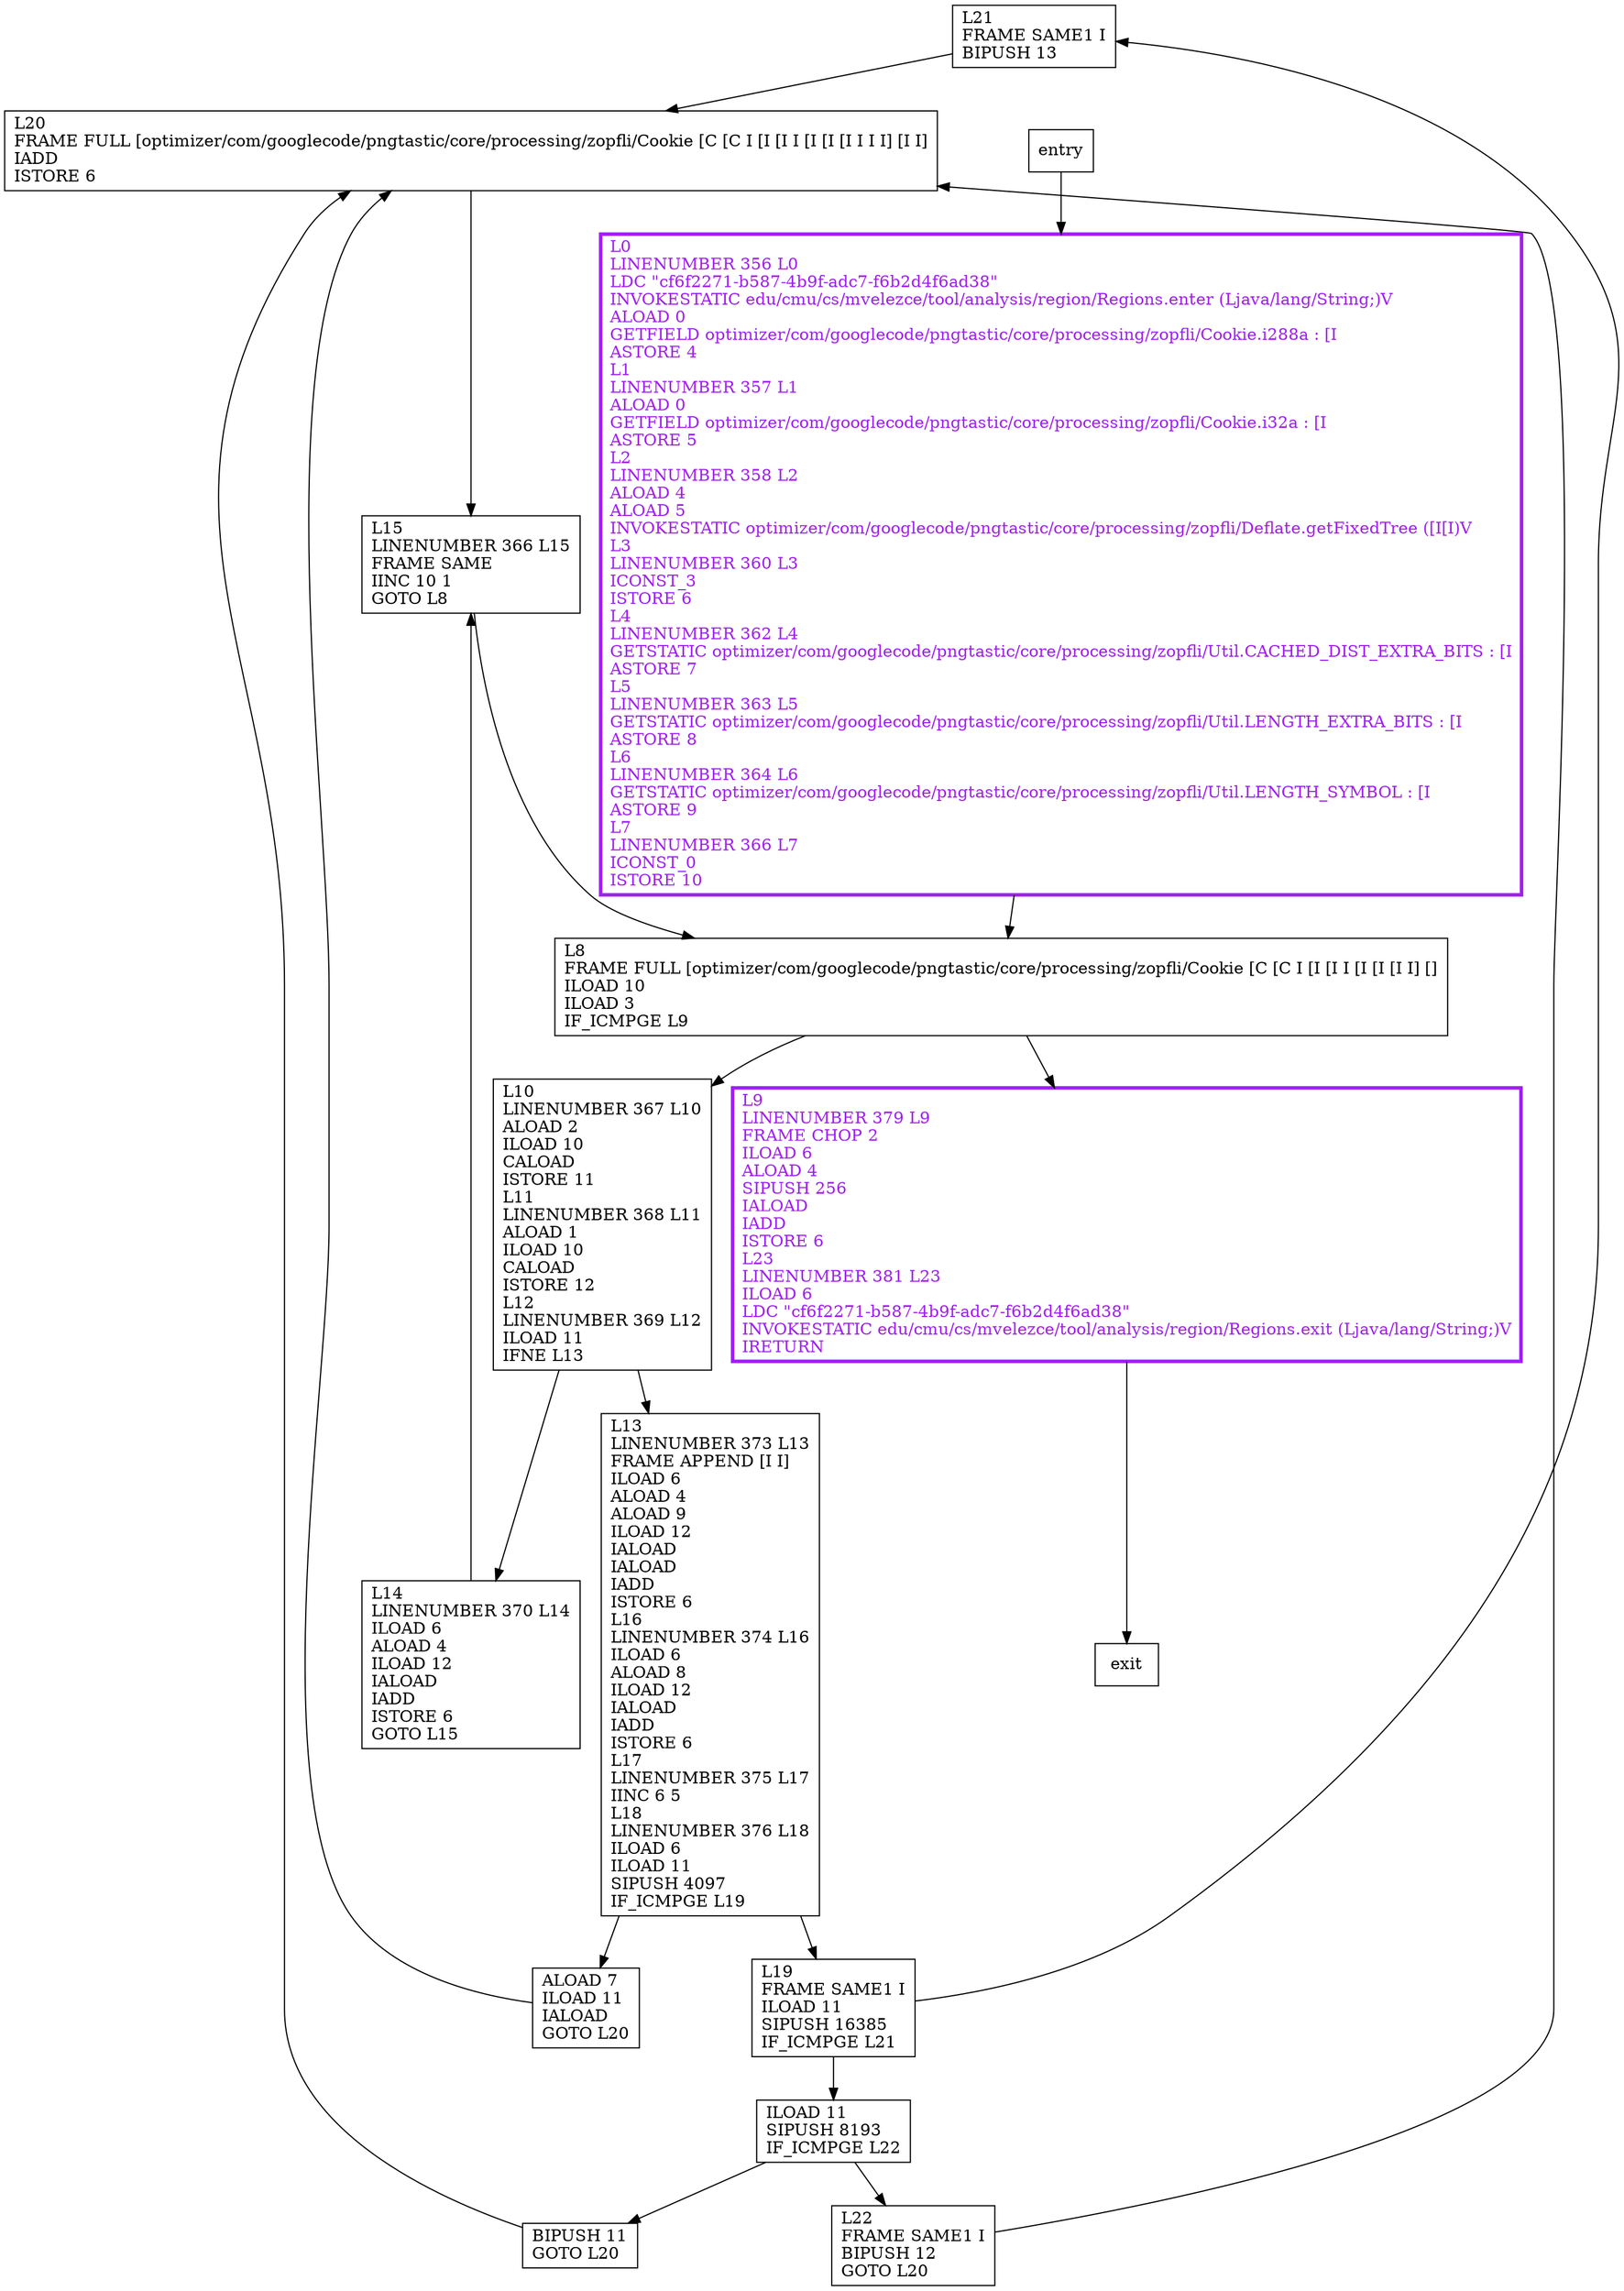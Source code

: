 digraph calculateFixedBlockSize {
node [shape=record];
501650218 [label="L21\lFRAME SAME1 I\lBIPUSH 13\l"];
81355344 [label="L10\lLINENUMBER 367 L10\lALOAD 2\lILOAD 10\lCALOAD\lISTORE 11\lL11\lLINENUMBER 368 L11\lALOAD 1\lILOAD 10\lCALOAD\lISTORE 12\lL12\lLINENUMBER 369 L12\lILOAD 11\lIFNE L13\l"];
203401172 [label="L14\lLINENUMBER 370 L14\lILOAD 6\lALOAD 4\lILOAD 12\lIALOAD\lIADD\lISTORE 6\lGOTO L15\l"];
890733699 [label="L19\lFRAME SAME1 I\lILOAD 11\lSIPUSH 16385\lIF_ICMPGE L21\l"];
1681993012 [label="BIPUSH 11\lGOTO L20\l"];
1293389141 [label="L8\lFRAME FULL [optimizer/com/googlecode/pngtastic/core/processing/zopfli/Cookie [C [C I [I [I I [I [I [I I] []\lILOAD 10\lILOAD 3\lIF_ICMPGE L9\l"];
386311625 [label="L22\lFRAME SAME1 I\lBIPUSH 12\lGOTO L20\l"];
161938368 [label="L13\lLINENUMBER 373 L13\lFRAME APPEND [I I]\lILOAD 6\lALOAD 4\lALOAD 9\lILOAD 12\lIALOAD\lIALOAD\lIADD\lISTORE 6\lL16\lLINENUMBER 374 L16\lILOAD 6\lALOAD 8\lILOAD 12\lIALOAD\lIADD\lISTORE 6\lL17\lLINENUMBER 375 L17\lIINC 6 5\lL18\lLINENUMBER 376 L18\lILOAD 6\lILOAD 11\lSIPUSH 4097\lIF_ICMPGE L19\l"];
327986890 [label="L9\lLINENUMBER 379 L9\lFRAME CHOP 2\lILOAD 6\lALOAD 4\lSIPUSH 256\lIALOAD\lIADD\lISTORE 6\lL23\lLINENUMBER 381 L23\lILOAD 6\lLDC \"cf6f2271-b587-4b9f-adc7-f6b2d4f6ad38\"\lINVOKESTATIC edu/cmu/cs/mvelezce/tool/analysis/region/Regions.exit (Ljava/lang/String;)V\lIRETURN\l"];
2056499811 [label="L15\lLINENUMBER 366 L15\lFRAME SAME\lIINC 10 1\lGOTO L8\l"];
198250778 [label="ALOAD 7\lILOAD 11\lIALOAD\lGOTO L20\l"];
2055288499 [label="L20\lFRAME FULL [optimizer/com/googlecode/pngtastic/core/processing/zopfli/Cookie [C [C I [I [I I [I [I [I I I I] [I I]\lIADD\lISTORE 6\l"];
376601041 [label="L0\lLINENUMBER 356 L0\lLDC \"cf6f2271-b587-4b9f-adc7-f6b2d4f6ad38\"\lINVOKESTATIC edu/cmu/cs/mvelezce/tool/analysis/region/Regions.enter (Ljava/lang/String;)V\lALOAD 0\lGETFIELD optimizer/com/googlecode/pngtastic/core/processing/zopfli/Cookie.i288a : [I\lASTORE 4\lL1\lLINENUMBER 357 L1\lALOAD 0\lGETFIELD optimizer/com/googlecode/pngtastic/core/processing/zopfli/Cookie.i32a : [I\lASTORE 5\lL2\lLINENUMBER 358 L2\lALOAD 4\lALOAD 5\lINVOKESTATIC optimizer/com/googlecode/pngtastic/core/processing/zopfli/Deflate.getFixedTree ([I[I)V\lL3\lLINENUMBER 360 L3\lICONST_3\lISTORE 6\lL4\lLINENUMBER 362 L4\lGETSTATIC optimizer/com/googlecode/pngtastic/core/processing/zopfli/Util.CACHED_DIST_EXTRA_BITS : [I\lASTORE 7\lL5\lLINENUMBER 363 L5\lGETSTATIC optimizer/com/googlecode/pngtastic/core/processing/zopfli/Util.LENGTH_EXTRA_BITS : [I\lASTORE 8\lL6\lLINENUMBER 364 L6\lGETSTATIC optimizer/com/googlecode/pngtastic/core/processing/zopfli/Util.LENGTH_SYMBOL : [I\lASTORE 9\lL7\lLINENUMBER 366 L7\lICONST_0\lISTORE 10\l"];
349978505 [label="ILOAD 11\lSIPUSH 8193\lIF_ICMPGE L22\l"];
entry;
exit;
501650218 -> 2055288499;
81355344 -> 161938368;
81355344 -> 203401172;
203401172 -> 2056499811;
890733699 -> 501650218;
890733699 -> 349978505;
1681993012 -> 2055288499;
entry -> 376601041;
1293389141 -> 327986890;
1293389141 -> 81355344;
386311625 -> 2055288499;
161938368 -> 198250778;
161938368 -> 890733699;
327986890 -> exit;
2056499811 -> 1293389141;
198250778 -> 2055288499;
2055288499 -> 2056499811;
376601041 -> 1293389141;
349978505 -> 386311625;
349978505 -> 1681993012;
327986890[fontcolor="purple", penwidth=3, color="purple"];
376601041[fontcolor="purple", penwidth=3, color="purple"];
}
